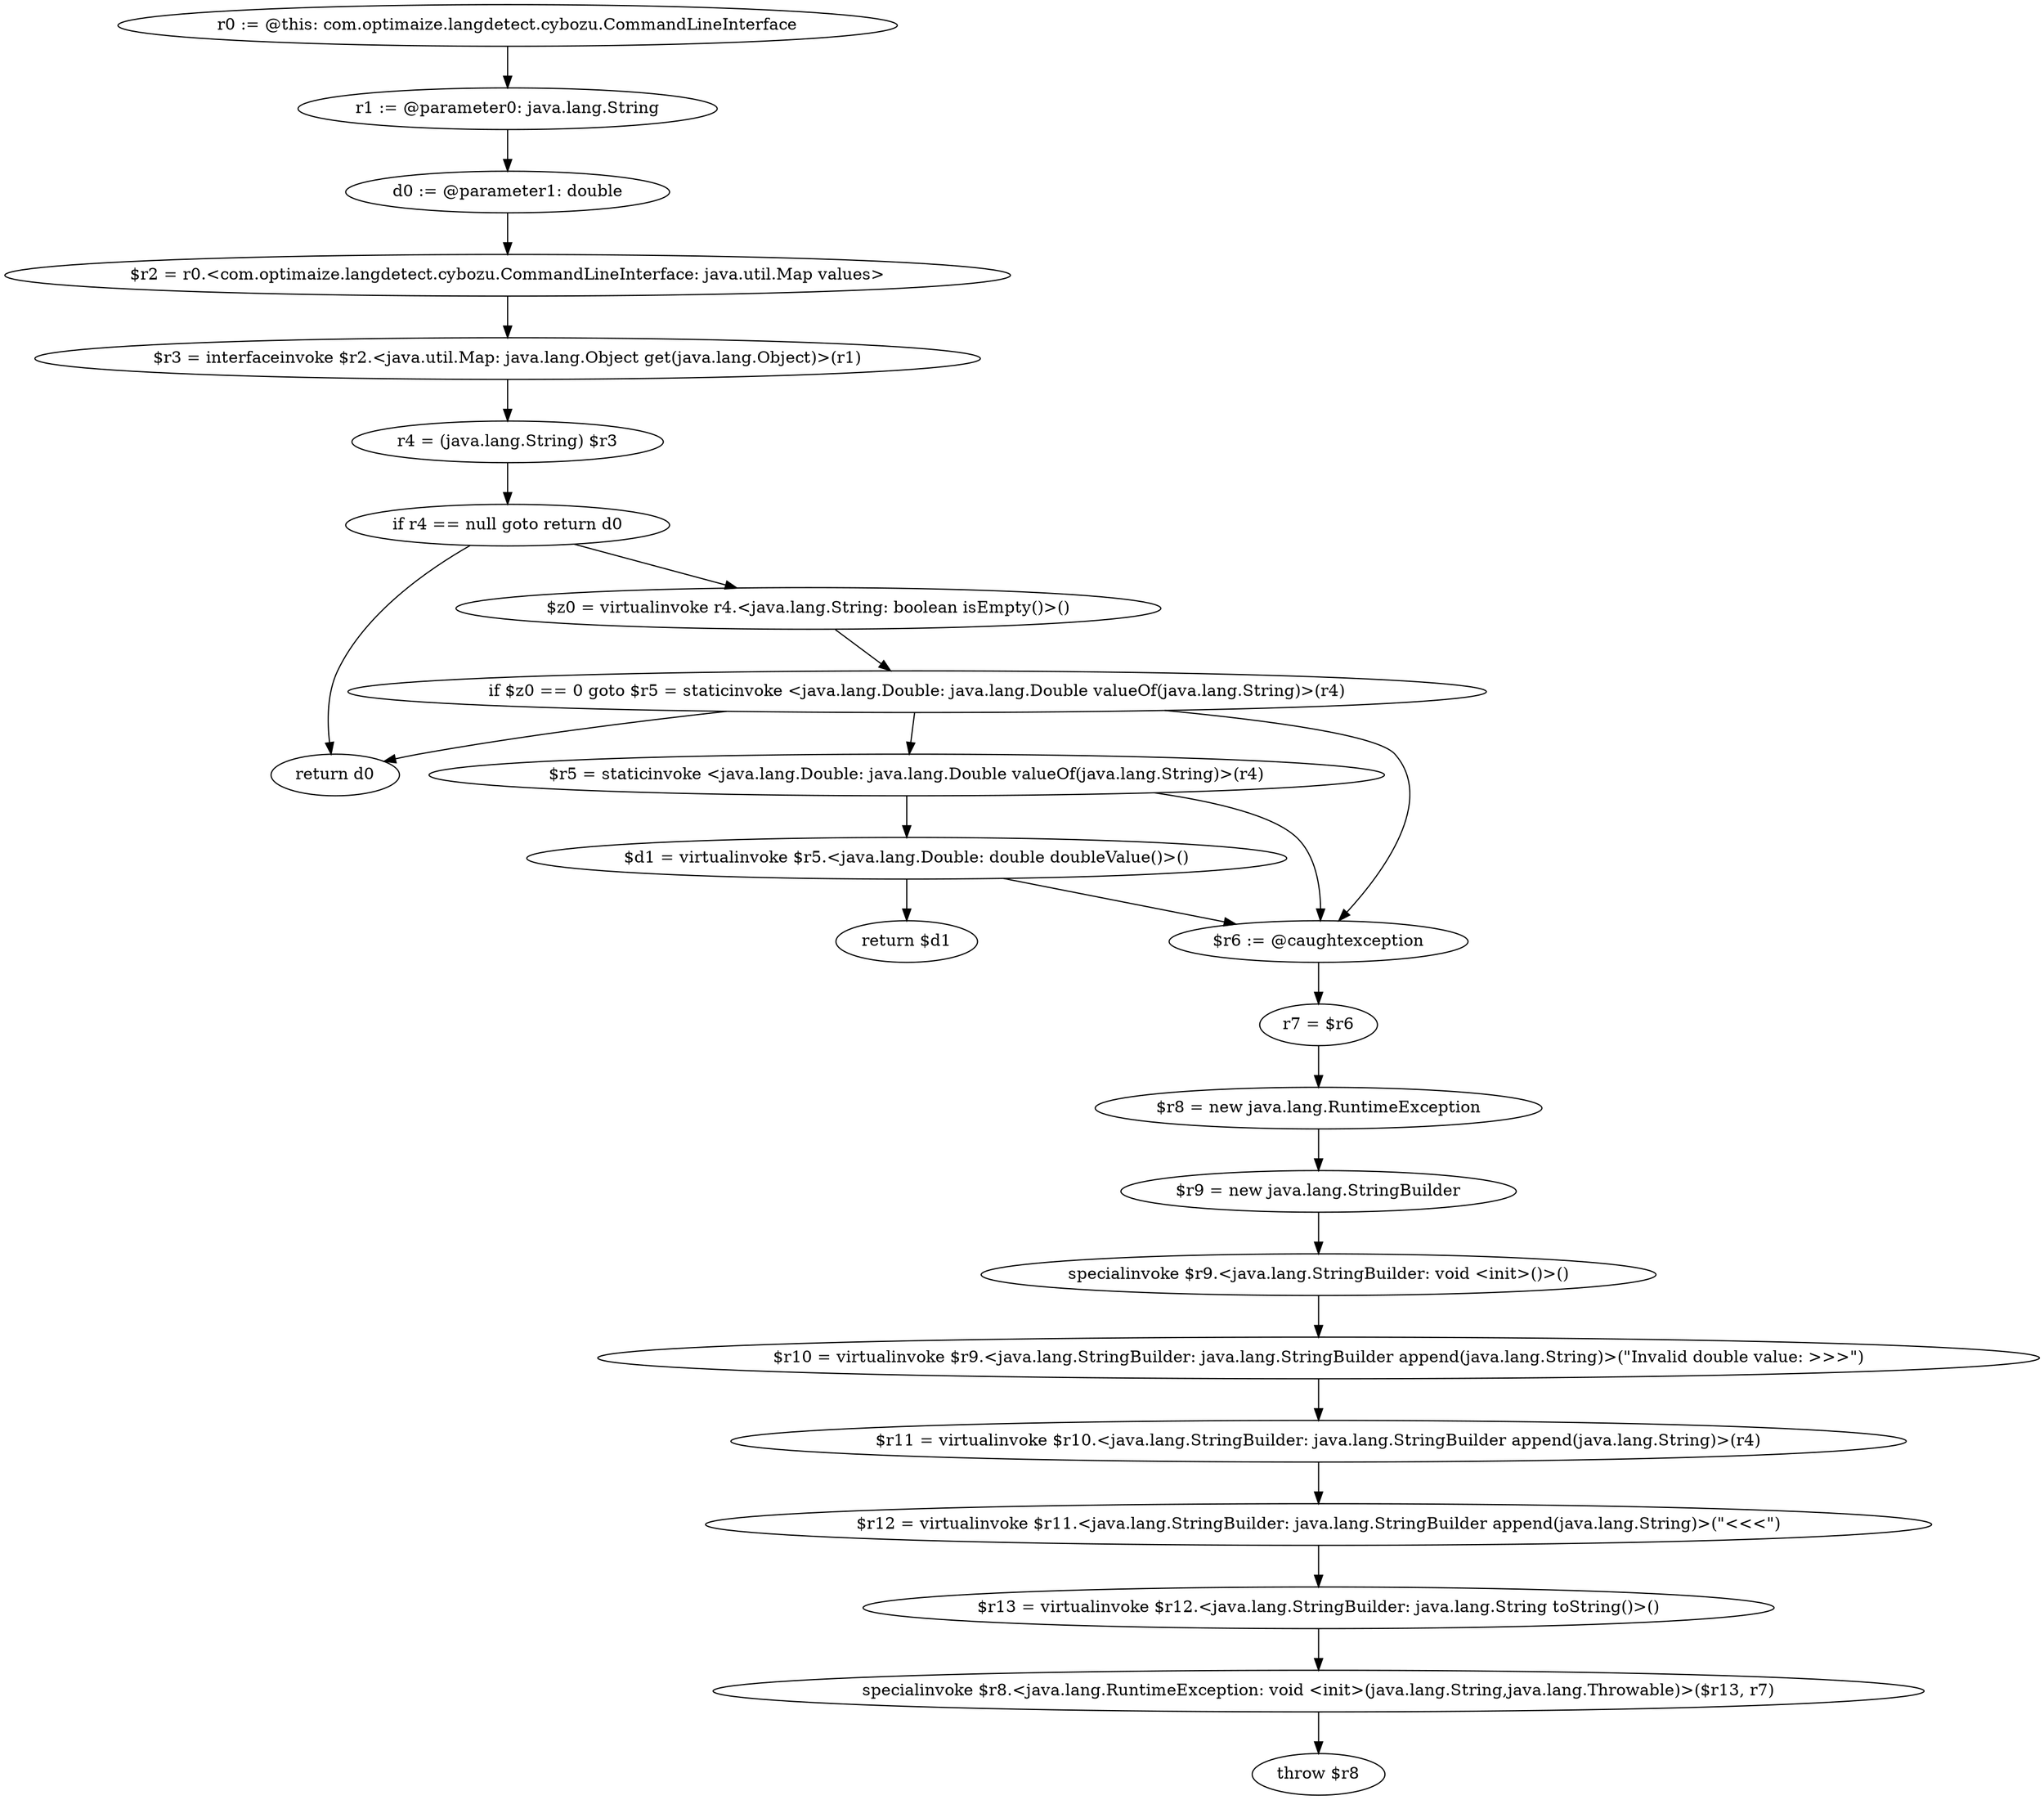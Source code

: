 digraph "unitGraph" {
    "r0 := @this: com.optimaize.langdetect.cybozu.CommandLineInterface"
    "r1 := @parameter0: java.lang.String"
    "d0 := @parameter1: double"
    "$r2 = r0.<com.optimaize.langdetect.cybozu.CommandLineInterface: java.util.Map values>"
    "$r3 = interfaceinvoke $r2.<java.util.Map: java.lang.Object get(java.lang.Object)>(r1)"
    "r4 = (java.lang.String) $r3"
    "if r4 == null goto return d0"
    "$z0 = virtualinvoke r4.<java.lang.String: boolean isEmpty()>()"
    "if $z0 == 0 goto $r5 = staticinvoke <java.lang.Double: java.lang.Double valueOf(java.lang.String)>(r4)"
    "return d0"
    "$r5 = staticinvoke <java.lang.Double: java.lang.Double valueOf(java.lang.String)>(r4)"
    "$d1 = virtualinvoke $r5.<java.lang.Double: double doubleValue()>()"
    "return $d1"
    "$r6 := @caughtexception"
    "r7 = $r6"
    "$r8 = new java.lang.RuntimeException"
    "$r9 = new java.lang.StringBuilder"
    "specialinvoke $r9.<java.lang.StringBuilder: void <init>()>()"
    "$r10 = virtualinvoke $r9.<java.lang.StringBuilder: java.lang.StringBuilder append(java.lang.String)>(\"Invalid double value: >>>\")"
    "$r11 = virtualinvoke $r10.<java.lang.StringBuilder: java.lang.StringBuilder append(java.lang.String)>(r4)"
    "$r12 = virtualinvoke $r11.<java.lang.StringBuilder: java.lang.StringBuilder append(java.lang.String)>(\"<<<\")"
    "$r13 = virtualinvoke $r12.<java.lang.StringBuilder: java.lang.String toString()>()"
    "specialinvoke $r8.<java.lang.RuntimeException: void <init>(java.lang.String,java.lang.Throwable)>($r13, r7)"
    "throw $r8"
    "r0 := @this: com.optimaize.langdetect.cybozu.CommandLineInterface"->"r1 := @parameter0: java.lang.String";
    "r1 := @parameter0: java.lang.String"->"d0 := @parameter1: double";
    "d0 := @parameter1: double"->"$r2 = r0.<com.optimaize.langdetect.cybozu.CommandLineInterface: java.util.Map values>";
    "$r2 = r0.<com.optimaize.langdetect.cybozu.CommandLineInterface: java.util.Map values>"->"$r3 = interfaceinvoke $r2.<java.util.Map: java.lang.Object get(java.lang.Object)>(r1)";
    "$r3 = interfaceinvoke $r2.<java.util.Map: java.lang.Object get(java.lang.Object)>(r1)"->"r4 = (java.lang.String) $r3";
    "r4 = (java.lang.String) $r3"->"if r4 == null goto return d0";
    "if r4 == null goto return d0"->"$z0 = virtualinvoke r4.<java.lang.String: boolean isEmpty()>()";
    "if r4 == null goto return d0"->"return d0";
    "$z0 = virtualinvoke r4.<java.lang.String: boolean isEmpty()>()"->"if $z0 == 0 goto $r5 = staticinvoke <java.lang.Double: java.lang.Double valueOf(java.lang.String)>(r4)";
    "if $z0 == 0 goto $r5 = staticinvoke <java.lang.Double: java.lang.Double valueOf(java.lang.String)>(r4)"->"return d0";
    "if $z0 == 0 goto $r5 = staticinvoke <java.lang.Double: java.lang.Double valueOf(java.lang.String)>(r4)"->"$r5 = staticinvoke <java.lang.Double: java.lang.Double valueOf(java.lang.String)>(r4)";
    "if $z0 == 0 goto $r5 = staticinvoke <java.lang.Double: java.lang.Double valueOf(java.lang.String)>(r4)"->"$r6 := @caughtexception";
    "$r5 = staticinvoke <java.lang.Double: java.lang.Double valueOf(java.lang.String)>(r4)"->"$d1 = virtualinvoke $r5.<java.lang.Double: double doubleValue()>()";
    "$r5 = staticinvoke <java.lang.Double: java.lang.Double valueOf(java.lang.String)>(r4)"->"$r6 := @caughtexception";
    "$d1 = virtualinvoke $r5.<java.lang.Double: double doubleValue()>()"->"return $d1";
    "$d1 = virtualinvoke $r5.<java.lang.Double: double doubleValue()>()"->"$r6 := @caughtexception";
    "$r6 := @caughtexception"->"r7 = $r6";
    "r7 = $r6"->"$r8 = new java.lang.RuntimeException";
    "$r8 = new java.lang.RuntimeException"->"$r9 = new java.lang.StringBuilder";
    "$r9 = new java.lang.StringBuilder"->"specialinvoke $r9.<java.lang.StringBuilder: void <init>()>()";
    "specialinvoke $r9.<java.lang.StringBuilder: void <init>()>()"->"$r10 = virtualinvoke $r9.<java.lang.StringBuilder: java.lang.StringBuilder append(java.lang.String)>(\"Invalid double value: >>>\")";
    "$r10 = virtualinvoke $r9.<java.lang.StringBuilder: java.lang.StringBuilder append(java.lang.String)>(\"Invalid double value: >>>\")"->"$r11 = virtualinvoke $r10.<java.lang.StringBuilder: java.lang.StringBuilder append(java.lang.String)>(r4)";
    "$r11 = virtualinvoke $r10.<java.lang.StringBuilder: java.lang.StringBuilder append(java.lang.String)>(r4)"->"$r12 = virtualinvoke $r11.<java.lang.StringBuilder: java.lang.StringBuilder append(java.lang.String)>(\"<<<\")";
    "$r12 = virtualinvoke $r11.<java.lang.StringBuilder: java.lang.StringBuilder append(java.lang.String)>(\"<<<\")"->"$r13 = virtualinvoke $r12.<java.lang.StringBuilder: java.lang.String toString()>()";
    "$r13 = virtualinvoke $r12.<java.lang.StringBuilder: java.lang.String toString()>()"->"specialinvoke $r8.<java.lang.RuntimeException: void <init>(java.lang.String,java.lang.Throwable)>($r13, r7)";
    "specialinvoke $r8.<java.lang.RuntimeException: void <init>(java.lang.String,java.lang.Throwable)>($r13, r7)"->"throw $r8";
}
